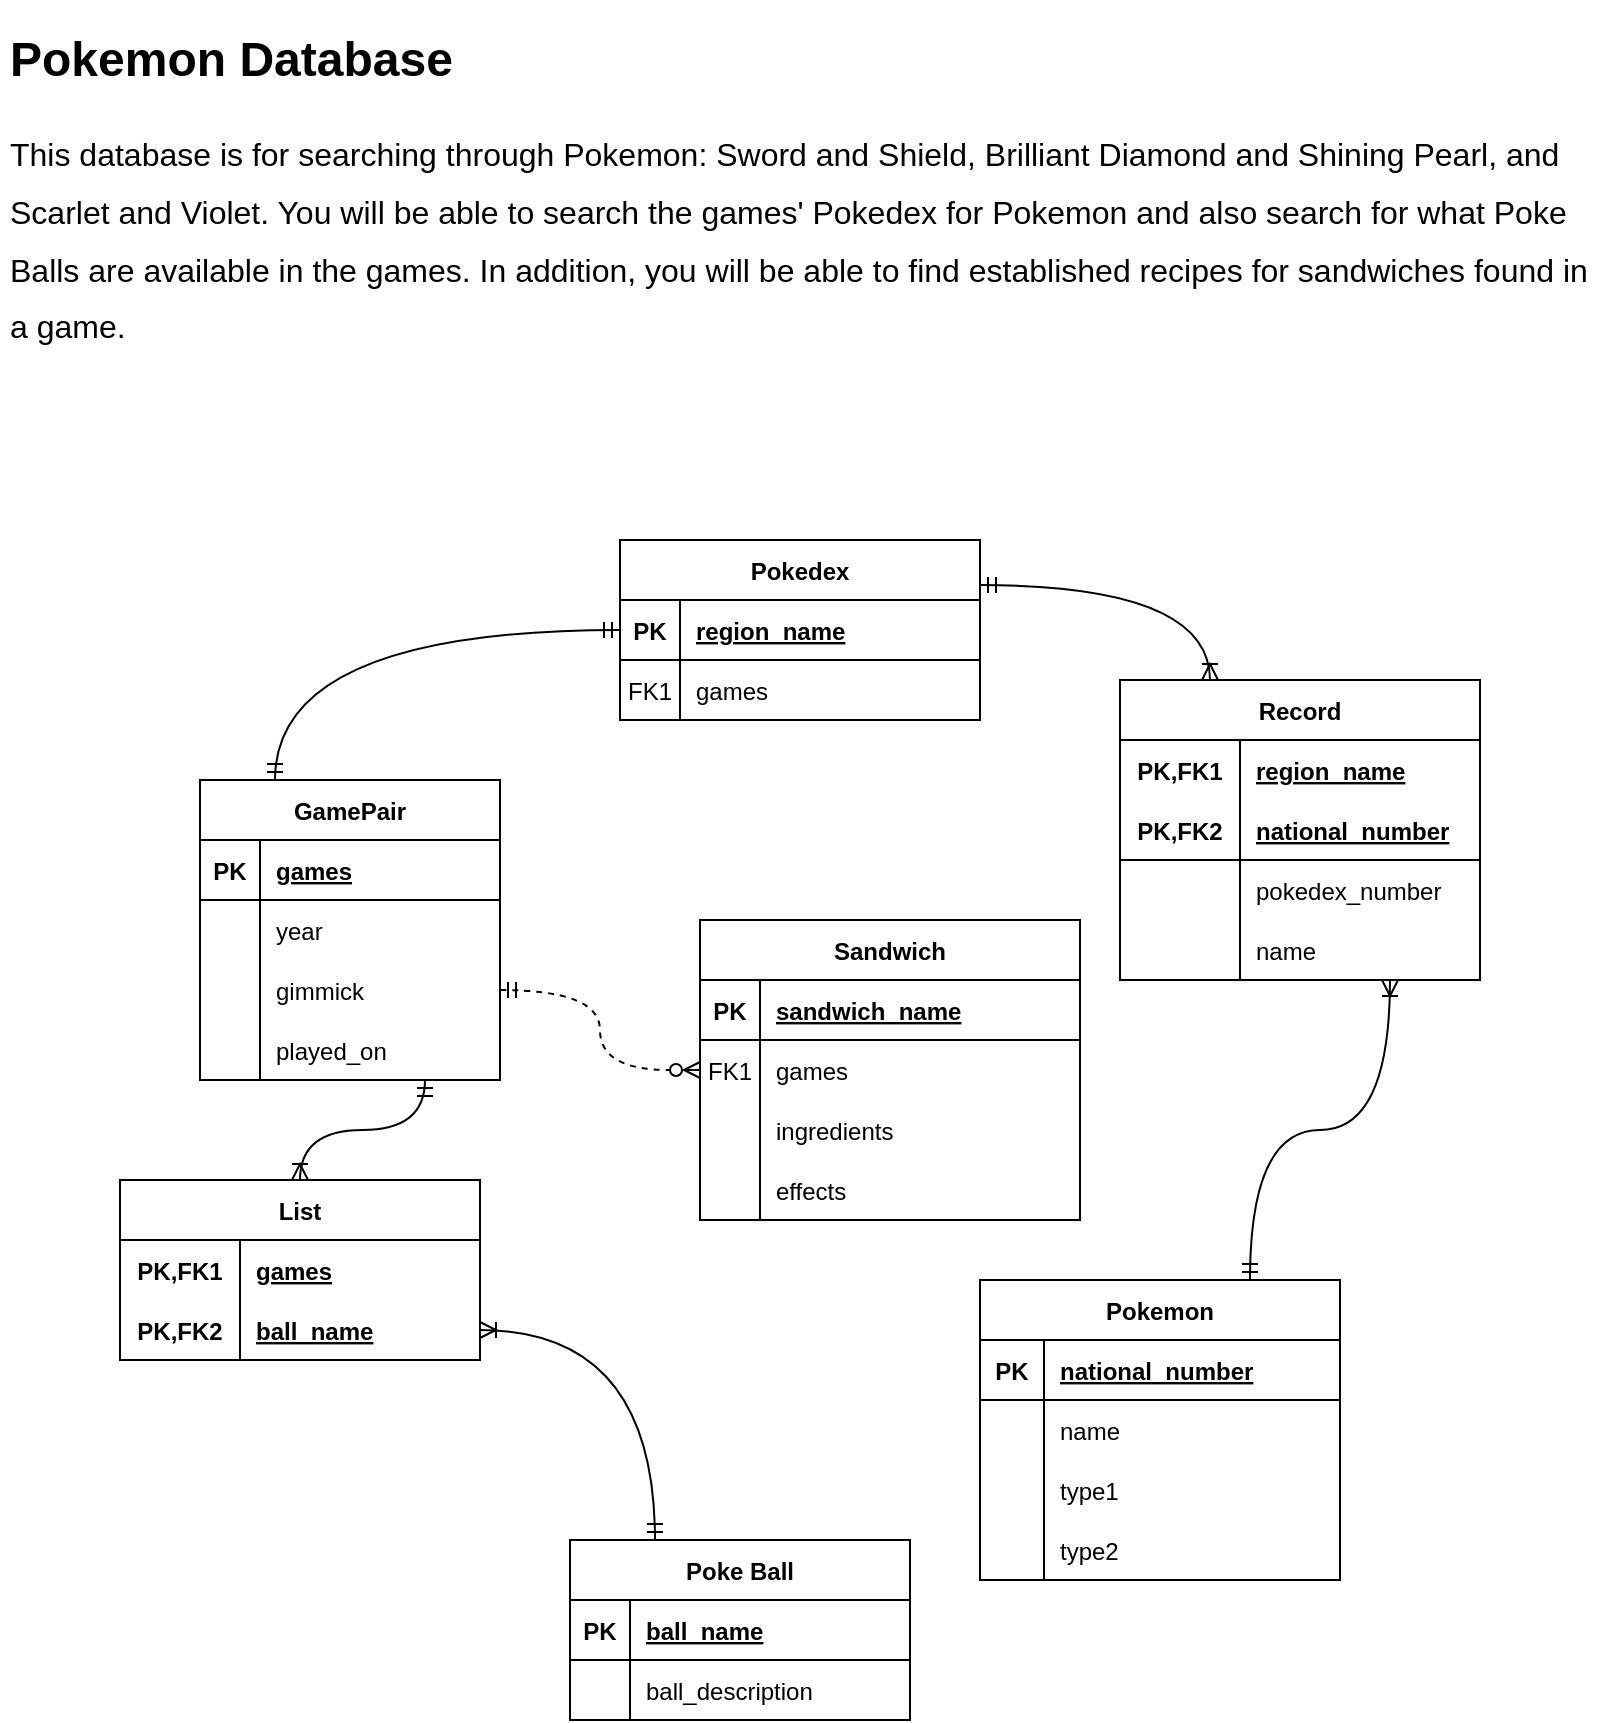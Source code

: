 <mxfile version="20.8.16" type="device"><diagram id="R2lEEEUBdFMjLlhIrx00" name="Page-1"><mxGraphModel dx="1067" dy="717" grid="0" gridSize="10" guides="1" tooltips="1" connect="0" arrows="1" fold="1" page="1" pageScale="1" pageWidth="850" pageHeight="1100" math="0" shadow="0" extFonts="Permanent Marker^https://fonts.googleapis.com/css?family=Permanent+Marker"><root><mxCell id="0"/><mxCell id="1" parent="0"/><object label="Pokemon" pokemon="" id="zQ48UadD01MJDDWAqCfp-7"><mxCell style="shape=table;startSize=30;container=1;collapsible=1;childLayout=tableLayout;fixedRows=1;rowLines=0;fontStyle=1;align=center;resizeLast=1;" parent="1" vertex="1"><mxGeometry x="515" y="660" width="180" height="150" as="geometry"><mxRectangle x="558" y="191" width="90" height="30" as="alternateBounds"/></mxGeometry></mxCell></object><mxCell id="zQ48UadD01MJDDWAqCfp-8" value="" style="shape=partialRectangle;collapsible=0;dropTarget=0;pointerEvents=0;fillColor=none;points=[[0,0.5],[1,0.5]];portConstraint=eastwest;top=0;left=0;right=0;bottom=1;" parent="zQ48UadD01MJDDWAqCfp-7" vertex="1"><mxGeometry y="30" width="180" height="30" as="geometry"/></mxCell><mxCell id="zQ48UadD01MJDDWAqCfp-9" value="PK" style="shape=partialRectangle;overflow=hidden;connectable=0;fillColor=none;top=0;left=0;bottom=0;right=0;fontStyle=1;" parent="zQ48UadD01MJDDWAqCfp-8" vertex="1"><mxGeometry width="32.0" height="30" as="geometry"><mxRectangle width="32.0" height="30" as="alternateBounds"/></mxGeometry></mxCell><mxCell id="zQ48UadD01MJDDWAqCfp-10" value="national_number" style="shape=partialRectangle;overflow=hidden;connectable=0;fillColor=none;top=0;left=0;bottom=0;right=0;align=left;spacingLeft=6;fontStyle=5;" parent="zQ48UadD01MJDDWAqCfp-8" vertex="1"><mxGeometry x="32.0" width="148.0" height="30" as="geometry"><mxRectangle width="148.0" height="30" as="alternateBounds"/></mxGeometry></mxCell><mxCell id="zQ48UadD01MJDDWAqCfp-17" style="shape=partialRectangle;collapsible=0;dropTarget=0;pointerEvents=0;fillColor=none;points=[[0,0.5],[1,0.5]];portConstraint=eastwest;top=0;left=0;right=0;bottom=0;" parent="zQ48UadD01MJDDWAqCfp-7" vertex="1"><mxGeometry y="60" width="180" height="30" as="geometry"/></mxCell><mxCell id="zQ48UadD01MJDDWAqCfp-18" style="shape=partialRectangle;overflow=hidden;connectable=0;fillColor=none;top=0;left=0;bottom=0;right=0;" parent="zQ48UadD01MJDDWAqCfp-17" vertex="1"><mxGeometry width="32.0" height="30" as="geometry"><mxRectangle width="32.0" height="30" as="alternateBounds"/></mxGeometry></mxCell><mxCell id="zQ48UadD01MJDDWAqCfp-19" value="name" style="shape=partialRectangle;overflow=hidden;connectable=0;fillColor=none;top=0;left=0;bottom=0;right=0;align=left;spacingLeft=6;" parent="zQ48UadD01MJDDWAqCfp-17" vertex="1"><mxGeometry x="32.0" width="148.0" height="30" as="geometry"><mxRectangle width="148.0" height="30" as="alternateBounds"/></mxGeometry></mxCell><mxCell id="zQ48UadD01MJDDWAqCfp-20" value="" style="shape=partialRectangle;collapsible=0;dropTarget=0;pointerEvents=0;fillColor=none;points=[[0,0.5],[1,0.5]];portConstraint=eastwest;top=0;left=0;right=0;bottom=0;" parent="zQ48UadD01MJDDWAqCfp-7" vertex="1"><mxGeometry y="90" width="180" height="30" as="geometry"/></mxCell><mxCell id="zQ48UadD01MJDDWAqCfp-21" value="" style="shape=partialRectangle;overflow=hidden;connectable=0;fillColor=none;top=0;left=0;bottom=0;right=0;" parent="zQ48UadD01MJDDWAqCfp-20" vertex="1"><mxGeometry width="32.0" height="30" as="geometry"><mxRectangle width="32.0" height="30" as="alternateBounds"/></mxGeometry></mxCell><mxCell id="zQ48UadD01MJDDWAqCfp-22" value="type1" style="shape=partialRectangle;overflow=hidden;connectable=0;fillColor=none;top=0;left=0;bottom=0;right=0;align=left;spacingLeft=6;" parent="zQ48UadD01MJDDWAqCfp-20" vertex="1"><mxGeometry x="32.0" width="148.0" height="30" as="geometry"><mxRectangle width="148.0" height="30" as="alternateBounds"/></mxGeometry></mxCell><mxCell id="f-CghmyjE84IL4dNwQ15-1" style="shape=partialRectangle;collapsible=0;dropTarget=0;pointerEvents=0;fillColor=none;points=[[0,0.5],[1,0.5]];portConstraint=eastwest;top=0;left=0;right=0;bottom=0;" parent="zQ48UadD01MJDDWAqCfp-7" vertex="1"><mxGeometry y="120" width="180" height="30" as="geometry"/></mxCell><mxCell id="f-CghmyjE84IL4dNwQ15-2" style="shape=partialRectangle;overflow=hidden;connectable=0;fillColor=none;top=0;left=0;bottom=0;right=0;" parent="f-CghmyjE84IL4dNwQ15-1" vertex="1"><mxGeometry width="32.0" height="30" as="geometry"><mxRectangle width="32.0" height="30" as="alternateBounds"/></mxGeometry></mxCell><mxCell id="f-CghmyjE84IL4dNwQ15-3" value="type2" style="shape=partialRectangle;overflow=hidden;connectable=0;fillColor=none;top=0;left=0;bottom=0;right=0;align=left;spacingLeft=6;" parent="f-CghmyjE84IL4dNwQ15-1" vertex="1"><mxGeometry x="32.0" width="148.0" height="30" as="geometry"><mxRectangle width="148.0" height="30" as="alternateBounds"/></mxGeometry></mxCell><mxCell id="zQ48UadD01MJDDWAqCfp-26" value="Poke Ball" style="shape=table;startSize=30;container=1;collapsible=1;childLayout=tableLayout;fixedRows=1;rowLines=0;fontStyle=1;align=center;resizeLast=1;" parent="1" vertex="1"><mxGeometry x="310" y="790" width="170" height="90" as="geometry"/></mxCell><mxCell id="zQ48UadD01MJDDWAqCfp-27" value="" style="shape=partialRectangle;collapsible=0;dropTarget=0;pointerEvents=0;fillColor=none;points=[[0,0.5],[1,0.5]];portConstraint=eastwest;top=0;left=0;right=0;bottom=1;" parent="zQ48UadD01MJDDWAqCfp-26" vertex="1"><mxGeometry y="30" width="170" height="30" as="geometry"/></mxCell><mxCell id="zQ48UadD01MJDDWAqCfp-28" value="PK" style="shape=partialRectangle;overflow=hidden;connectable=0;fillColor=none;top=0;left=0;bottom=0;right=0;fontStyle=1;" parent="zQ48UadD01MJDDWAqCfp-27" vertex="1"><mxGeometry width="30" height="30" as="geometry"><mxRectangle width="30" height="30" as="alternateBounds"/></mxGeometry></mxCell><mxCell id="zQ48UadD01MJDDWAqCfp-29" value="ball_name" style="shape=partialRectangle;overflow=hidden;connectable=0;fillColor=none;top=0;left=0;bottom=0;right=0;align=left;spacingLeft=6;fontStyle=5;" parent="zQ48UadD01MJDDWAqCfp-27" vertex="1"><mxGeometry x="30" width="140" height="30" as="geometry"><mxRectangle width="140" height="30" as="alternateBounds"/></mxGeometry></mxCell><mxCell id="zQ48UadD01MJDDWAqCfp-33" style="shape=partialRectangle;collapsible=0;dropTarget=0;pointerEvents=0;fillColor=none;points=[[0,0.5],[1,0.5]];portConstraint=eastwest;top=0;left=0;right=0;bottom=0;" parent="zQ48UadD01MJDDWAqCfp-26" vertex="1"><mxGeometry y="60" width="170" height="30" as="geometry"/></mxCell><mxCell id="zQ48UadD01MJDDWAqCfp-34" style="shape=partialRectangle;overflow=hidden;connectable=0;fillColor=none;top=0;left=0;bottom=0;right=0;" parent="zQ48UadD01MJDDWAqCfp-33" vertex="1"><mxGeometry width="30" height="30" as="geometry"><mxRectangle width="30" height="30" as="alternateBounds"/></mxGeometry></mxCell><mxCell id="zQ48UadD01MJDDWAqCfp-35" value="ball_description" style="shape=partialRectangle;overflow=hidden;connectable=0;fillColor=none;top=0;left=0;bottom=0;right=0;align=left;spacingLeft=6;" parent="zQ48UadD01MJDDWAqCfp-33" vertex="1"><mxGeometry x="30" width="140" height="30" as="geometry"><mxRectangle width="140" height="30" as="alternateBounds"/></mxGeometry></mxCell><mxCell id="zQ48UadD01MJDDWAqCfp-42" style="edgeStyle=orthogonalEdgeStyle;curved=1;rounded=0;orthogonalLoop=1;jettySize=auto;html=1;exitX=0.25;exitY=0;exitDx=0;exitDy=0;entryX=0;entryY=0.5;entryDx=0;entryDy=0;startArrow=ERmandOne;startFill=0;endArrow=ERmandOne;endFill=0;" parent="1" source="zQ48UadD01MJDDWAqCfp-44" target="zQ48UadD01MJDDWAqCfp-80" edge="1"><mxGeometry relative="1" as="geometry"><mxPoint x="419" y="55" as="targetPoint"/></mxGeometry></mxCell><mxCell id="zQ48UadD01MJDDWAqCfp-43" style="edgeStyle=orthogonalEdgeStyle;curved=1;rounded=0;orthogonalLoop=1;jettySize=auto;html=1;exitX=1;exitY=0.5;exitDx=0;exitDy=0;entryX=0.5;entryY=0;entryDx=0;entryDy=0;fontSize=12;startArrow=ERoneToMany;startFill=0;endArrow=ERmandOne;endFill=0;" parent="1" source="PokMYxmwsfH27shSRTlI-47" target="zQ48UadD01MJDDWAqCfp-26" edge="1"><mxGeometry relative="1" as="geometry"><mxPoint x="267.0" y="664" as="targetPoint"/></mxGeometry></mxCell><mxCell id="f-CghmyjE84IL4dNwQ15-7" style="edgeStyle=orthogonalEdgeStyle;rounded=0;orthogonalLoop=1;jettySize=auto;html=1;exitX=0.75;exitY=1;exitDx=0;exitDy=0;entryX=0.5;entryY=0;entryDx=0;entryDy=0;curved=1;startArrow=ERmandOne;startFill=0;endArrow=ERoneToMany;endFill=0;" parent="1" source="zQ48UadD01MJDDWAqCfp-44" target="PokMYxmwsfH27shSRTlI-40" edge="1"><mxGeometry relative="1" as="geometry"/></mxCell><mxCell id="zQ48UadD01MJDDWAqCfp-44" value="GamePair" style="shape=table;startSize=30;container=1;collapsible=1;childLayout=tableLayout;fixedRows=1;rowLines=0;fontStyle=1;align=center;resizeLast=1;" parent="1" vertex="1"><mxGeometry x="125" y="410" width="150" height="150" as="geometry"/></mxCell><mxCell id="zQ48UadD01MJDDWAqCfp-45" value="" style="shape=partialRectangle;collapsible=0;dropTarget=0;pointerEvents=0;fillColor=none;points=[[0,0.5],[1,0.5]];portConstraint=eastwest;top=0;left=0;right=0;bottom=1;" parent="zQ48UadD01MJDDWAqCfp-44" vertex="1"><mxGeometry y="30" width="150" height="30" as="geometry"/></mxCell><mxCell id="zQ48UadD01MJDDWAqCfp-46" value="PK" style="shape=partialRectangle;overflow=hidden;connectable=0;fillColor=none;top=0;left=0;bottom=0;right=0;fontStyle=1;" parent="zQ48UadD01MJDDWAqCfp-45" vertex="1"><mxGeometry width="30" height="30" as="geometry"><mxRectangle width="30" height="30" as="alternateBounds"/></mxGeometry></mxCell><mxCell id="zQ48UadD01MJDDWAqCfp-47" value="games" style="shape=partialRectangle;overflow=hidden;connectable=0;fillColor=none;top=0;left=0;bottom=0;right=0;align=left;spacingLeft=6;fontStyle=5;" parent="zQ48UadD01MJDDWAqCfp-45" vertex="1"><mxGeometry x="30" width="120" height="30" as="geometry"><mxRectangle width="120" height="30" as="alternateBounds"/></mxGeometry></mxCell><mxCell id="zQ48UadD01MJDDWAqCfp-48" value="" style="shape=partialRectangle;collapsible=0;dropTarget=0;pointerEvents=0;fillColor=none;points=[[0,0.5],[1,0.5]];portConstraint=eastwest;top=0;left=0;right=0;bottom=0;" parent="zQ48UadD01MJDDWAqCfp-44" vertex="1"><mxGeometry y="60" width="150" height="30" as="geometry"/></mxCell><mxCell id="zQ48UadD01MJDDWAqCfp-49" value="" style="shape=partialRectangle;overflow=hidden;connectable=0;fillColor=none;top=0;left=0;bottom=0;right=0;" parent="zQ48UadD01MJDDWAqCfp-48" vertex="1"><mxGeometry width="30" height="30" as="geometry"><mxRectangle width="30" height="30" as="alternateBounds"/></mxGeometry></mxCell><mxCell id="zQ48UadD01MJDDWAqCfp-50" value="year" style="shape=partialRectangle;overflow=hidden;connectable=0;fillColor=none;top=0;left=0;bottom=0;right=0;align=left;spacingLeft=6;" parent="zQ48UadD01MJDDWAqCfp-48" vertex="1"><mxGeometry x="30" width="120" height="30" as="geometry"><mxRectangle width="120" height="30" as="alternateBounds"/></mxGeometry></mxCell><mxCell id="zQ48UadD01MJDDWAqCfp-51" style="shape=partialRectangle;collapsible=0;dropTarget=0;pointerEvents=0;fillColor=none;points=[[0,0.5],[1,0.5]];portConstraint=eastwest;top=0;left=0;right=0;bottom=0;" parent="zQ48UadD01MJDDWAqCfp-44" vertex="1"><mxGeometry y="90" width="150" height="30" as="geometry"/></mxCell><mxCell id="zQ48UadD01MJDDWAqCfp-52" style="shape=partialRectangle;overflow=hidden;connectable=0;fillColor=none;top=0;left=0;bottom=0;right=0;" parent="zQ48UadD01MJDDWAqCfp-51" vertex="1"><mxGeometry width="30" height="30" as="geometry"><mxRectangle width="30" height="30" as="alternateBounds"/></mxGeometry></mxCell><mxCell id="zQ48UadD01MJDDWAqCfp-53" value="gimmick" style="shape=partialRectangle;overflow=hidden;connectable=0;fillColor=none;top=0;left=0;bottom=0;right=0;align=left;spacingLeft=6;" parent="zQ48UadD01MJDDWAqCfp-51" vertex="1"><mxGeometry x="30" width="120" height="30" as="geometry"><mxRectangle width="120" height="30" as="alternateBounds"/></mxGeometry></mxCell><mxCell id="zQ48UadD01MJDDWAqCfp-54" style="shape=partialRectangle;collapsible=0;dropTarget=0;pointerEvents=0;fillColor=none;points=[[0,0.5],[1,0.5]];portConstraint=eastwest;top=0;left=0;right=0;bottom=0;" parent="zQ48UadD01MJDDWAqCfp-44" vertex="1"><mxGeometry y="120" width="150" height="30" as="geometry"/></mxCell><mxCell id="zQ48UadD01MJDDWAqCfp-55" style="shape=partialRectangle;overflow=hidden;connectable=0;fillColor=none;top=0;left=0;bottom=0;right=0;" parent="zQ48UadD01MJDDWAqCfp-54" vertex="1"><mxGeometry width="30" height="30" as="geometry"><mxRectangle width="30" height="30" as="alternateBounds"/></mxGeometry></mxCell><mxCell id="zQ48UadD01MJDDWAqCfp-56" value="played_on" style="shape=partialRectangle;overflow=hidden;connectable=0;fillColor=none;top=0;left=0;bottom=0;right=0;align=left;spacingLeft=6;" parent="zQ48UadD01MJDDWAqCfp-54" vertex="1"><mxGeometry x="30" width="120" height="30" as="geometry"><mxRectangle width="120" height="30" as="alternateBounds"/></mxGeometry></mxCell><mxCell id="zQ48UadD01MJDDWAqCfp-57" style="edgeStyle=orthogonalEdgeStyle;curved=1;rounded=0;orthogonalLoop=1;jettySize=auto;html=1;exitX=1;exitY=0.25;exitDx=0;exitDy=0;entryX=0.25;entryY=0;entryDx=0;entryDy=0;fontSize=12;startArrow=ERmandOne;startFill=0;endArrow=ERoneToMany;endFill=0;" parent="1" source="zQ48UadD01MJDDWAqCfp-79" target="PokMYxmwsfH27shSRTlI-26" edge="1"><mxGeometry relative="1" as="geometry"><mxPoint x="664.5" y="403" as="targetPoint"/><mxPoint x="669" y="55" as="sourcePoint"/></mxGeometry></mxCell><mxCell id="zQ48UadD01MJDDWAqCfp-58" value="Sandwich" style="shape=table;startSize=30;container=1;collapsible=1;childLayout=tableLayout;fixedRows=1;rowLines=0;fontStyle=1;align=center;resizeLast=1;" parent="1" vertex="1"><mxGeometry x="375" y="480" width="190" height="150" as="geometry"/></mxCell><mxCell id="zQ48UadD01MJDDWAqCfp-59" value="" style="shape=partialRectangle;collapsible=0;dropTarget=0;pointerEvents=0;fillColor=none;points=[[0,0.5],[1,0.5]];portConstraint=eastwest;top=0;left=0;right=0;bottom=1;" parent="zQ48UadD01MJDDWAqCfp-58" vertex="1"><mxGeometry y="30" width="190" height="30" as="geometry"/></mxCell><mxCell id="zQ48UadD01MJDDWAqCfp-60" value="PK" style="shape=partialRectangle;overflow=hidden;connectable=0;fillColor=none;top=0;left=0;bottom=0;right=0;fontStyle=1;" parent="zQ48UadD01MJDDWAqCfp-59" vertex="1"><mxGeometry width="30" height="30" as="geometry"><mxRectangle width="30" height="30" as="alternateBounds"/></mxGeometry></mxCell><mxCell id="zQ48UadD01MJDDWAqCfp-61" value="sandwich_name" style="shape=partialRectangle;overflow=hidden;connectable=0;fillColor=none;top=0;left=0;bottom=0;right=0;align=left;spacingLeft=6;fontStyle=5;" parent="zQ48UadD01MJDDWAqCfp-59" vertex="1"><mxGeometry x="30" width="160" height="30" as="geometry"><mxRectangle width="160" height="30" as="alternateBounds"/></mxGeometry></mxCell><mxCell id="zQ48UadD01MJDDWAqCfp-62" value="" style="shape=partialRectangle;collapsible=0;dropTarget=0;pointerEvents=0;fillColor=none;points=[[0,0.5],[1,0.5]];portConstraint=eastwest;top=0;left=0;right=0;bottom=0;" parent="zQ48UadD01MJDDWAqCfp-58" vertex="1"><mxGeometry y="60" width="190" height="30" as="geometry"/></mxCell><mxCell id="zQ48UadD01MJDDWAqCfp-63" value="FK1" style="shape=partialRectangle;overflow=hidden;connectable=0;fillColor=none;top=0;left=0;bottom=0;right=0;" parent="zQ48UadD01MJDDWAqCfp-62" vertex="1"><mxGeometry width="30" height="30" as="geometry"><mxRectangle width="30" height="30" as="alternateBounds"/></mxGeometry></mxCell><mxCell id="zQ48UadD01MJDDWAqCfp-64" value="games" style="shape=partialRectangle;overflow=hidden;connectable=0;fillColor=none;top=0;left=0;bottom=0;right=0;align=left;spacingLeft=6;" parent="zQ48UadD01MJDDWAqCfp-62" vertex="1"><mxGeometry x="30" width="160" height="30" as="geometry"><mxRectangle width="160" height="30" as="alternateBounds"/></mxGeometry></mxCell><mxCell id="zQ48UadD01MJDDWAqCfp-65" style="shape=partialRectangle;collapsible=0;dropTarget=0;pointerEvents=0;fillColor=none;points=[[0,0.5],[1,0.5]];portConstraint=eastwest;top=0;left=0;right=0;bottom=0;" parent="zQ48UadD01MJDDWAqCfp-58" vertex="1"><mxGeometry y="90" width="190" height="30" as="geometry"/></mxCell><mxCell id="zQ48UadD01MJDDWAqCfp-66" style="shape=partialRectangle;overflow=hidden;connectable=0;fillColor=none;top=0;left=0;bottom=0;right=0;" parent="zQ48UadD01MJDDWAqCfp-65" vertex="1"><mxGeometry width="30" height="30" as="geometry"><mxRectangle width="30" height="30" as="alternateBounds"/></mxGeometry></mxCell><mxCell id="zQ48UadD01MJDDWAqCfp-67" value="ingredients" style="shape=partialRectangle;overflow=hidden;connectable=0;fillColor=none;top=0;left=0;bottom=0;right=0;align=left;spacingLeft=6;" parent="zQ48UadD01MJDDWAqCfp-65" vertex="1"><mxGeometry x="30" width="160" height="30" as="geometry"><mxRectangle width="160" height="30" as="alternateBounds"/></mxGeometry></mxCell><mxCell id="zQ48UadD01MJDDWAqCfp-68" style="shape=partialRectangle;collapsible=0;dropTarget=0;pointerEvents=0;fillColor=none;points=[[0,0.5],[1,0.5]];portConstraint=eastwest;top=0;left=0;right=0;bottom=0;" parent="zQ48UadD01MJDDWAqCfp-58" vertex="1"><mxGeometry y="120" width="190" height="30" as="geometry"/></mxCell><mxCell id="zQ48UadD01MJDDWAqCfp-69" style="shape=partialRectangle;overflow=hidden;connectable=0;fillColor=none;top=0;left=0;bottom=0;right=0;" parent="zQ48UadD01MJDDWAqCfp-68" vertex="1"><mxGeometry width="30" height="30" as="geometry"><mxRectangle width="30" height="30" as="alternateBounds"/></mxGeometry></mxCell><mxCell id="zQ48UadD01MJDDWAqCfp-70" value="effects" style="shape=partialRectangle;overflow=hidden;connectable=0;fillColor=none;top=0;left=0;bottom=0;right=0;align=left;spacingLeft=6;" parent="zQ48UadD01MJDDWAqCfp-68" vertex="1"><mxGeometry x="30" width="160" height="30" as="geometry"><mxRectangle width="160" height="30" as="alternateBounds"/></mxGeometry></mxCell><mxCell id="zQ48UadD01MJDDWAqCfp-74" style="edgeStyle=orthogonalEdgeStyle;curved=1;rounded=0;orthogonalLoop=1;jettySize=auto;html=1;exitX=1;exitY=0.5;exitDx=0;exitDy=0;entryX=0;entryY=0.5;entryDx=0;entryDy=0;fontSize=12;startArrow=ERmandOne;startFill=0;endArrow=ERzeroToMany;endFill=0;dashed=1;" parent="1" source="zQ48UadD01MJDDWAqCfp-51" target="zQ48UadD01MJDDWAqCfp-62" edge="1"><mxGeometry relative="1" as="geometry"/></mxCell><mxCell id="zQ48UadD01MJDDWAqCfp-79" value="Pokedex" style="shape=table;startSize=30;container=1;collapsible=1;childLayout=tableLayout;fixedRows=1;rowLines=0;fontStyle=1;align=center;resizeLast=1;" parent="1" vertex="1"><mxGeometry x="335" y="290" width="180" height="90" as="geometry"/></mxCell><mxCell id="zQ48UadD01MJDDWAqCfp-80" value="" style="shape=partialRectangle;collapsible=0;dropTarget=0;pointerEvents=0;fillColor=none;points=[[0,0.5],[1,0.5]];portConstraint=eastwest;top=0;left=0;right=0;bottom=1;" parent="zQ48UadD01MJDDWAqCfp-79" vertex="1"><mxGeometry y="30" width="180" height="30" as="geometry"/></mxCell><mxCell id="zQ48UadD01MJDDWAqCfp-81" value="PK" style="shape=partialRectangle;overflow=hidden;connectable=0;fillColor=none;top=0;left=0;bottom=0;right=0;fontStyle=1;" parent="zQ48UadD01MJDDWAqCfp-80" vertex="1"><mxGeometry width="30" height="30" as="geometry"><mxRectangle width="30" height="30" as="alternateBounds"/></mxGeometry></mxCell><mxCell id="zQ48UadD01MJDDWAqCfp-82" value="region_name" style="shape=partialRectangle;overflow=hidden;connectable=0;fillColor=none;top=0;left=0;bottom=0;right=0;align=left;spacingLeft=6;fontStyle=5;" parent="zQ48UadD01MJDDWAqCfp-80" vertex="1"><mxGeometry x="30" width="150" height="30" as="geometry"><mxRectangle width="150" height="30" as="alternateBounds"/></mxGeometry></mxCell><mxCell id="zQ48UadD01MJDDWAqCfp-83" value="" style="shape=partialRectangle;collapsible=0;dropTarget=0;pointerEvents=0;fillColor=none;points=[[0,0.5],[1,0.5]];portConstraint=eastwest;top=0;left=0;right=0;bottom=0;" parent="zQ48UadD01MJDDWAqCfp-79" vertex="1"><mxGeometry y="60" width="180" height="30" as="geometry"/></mxCell><mxCell id="zQ48UadD01MJDDWAqCfp-84" value="FK1" style="shape=partialRectangle;overflow=hidden;connectable=0;fillColor=none;top=0;left=0;bottom=0;right=0;" parent="zQ48UadD01MJDDWAqCfp-83" vertex="1"><mxGeometry width="30" height="30" as="geometry"><mxRectangle width="30" height="30" as="alternateBounds"/></mxGeometry></mxCell><mxCell id="zQ48UadD01MJDDWAqCfp-85" value="games" style="shape=partialRectangle;overflow=hidden;connectable=0;fillColor=none;top=0;left=0;bottom=0;right=0;align=left;spacingLeft=6;" parent="zQ48UadD01MJDDWAqCfp-83" vertex="1"><mxGeometry x="30" width="150" height="30" as="geometry"><mxRectangle width="150" height="30" as="alternateBounds"/></mxGeometry></mxCell><mxCell id="zQ48UadD01MJDDWAqCfp-86" value="&lt;h1&gt;&lt;span style=&quot;background-color: initial;&quot;&gt;Pokemon Database&lt;/span&gt;&lt;/h1&gt;&lt;h1&gt;&lt;span style=&quot;background-color: initial; font-weight: normal;&quot;&gt;&lt;font style=&quot;font-size: 16px;&quot;&gt;This database is for searching through Pokemon: Sword and Shield, Brilliant Diamond and Shining Pearl, and Scarlet and Violet. You will be able to search the games' Pokedex for Pokemon and also search for what Poke Balls are available in the games. In addition, you will be able to find established recipes for sandwiches found in a game.&lt;/font&gt;&lt;/span&gt;&lt;br&gt;&lt;/h1&gt;" style="text;html=1;strokeColor=none;fillColor=none;spacing=5;spacingTop=-20;whiteSpace=wrap;overflow=hidden;rounded=0;" parent="1" vertex="1"><mxGeometry x="25" y="30" width="800" height="190" as="geometry"/></mxCell><mxCell id="PokMYxmwsfH27shSRTlI-39" style="edgeStyle=orthogonalEdgeStyle;rounded=0;orthogonalLoop=1;jettySize=auto;html=1;exitX=0.75;exitY=1;exitDx=0;exitDy=0;entryX=0.75;entryY=0;entryDx=0;entryDy=0;endArrow=ERmandOne;endFill=0;curved=1;startArrow=ERoneToMany;startFill=0;" parent="1" source="PokMYxmwsfH27shSRTlI-26" target="zQ48UadD01MJDDWAqCfp-7" edge="1"><mxGeometry relative="1" as="geometry"/></mxCell><mxCell id="PokMYxmwsfH27shSRTlI-26" value="Record" style="shape=table;startSize=30;container=1;collapsible=1;childLayout=tableLayout;fixedRows=1;rowLines=0;fontStyle=1;align=center;resizeLast=1;" parent="1" vertex="1"><mxGeometry x="585" y="360" width="180" height="150" as="geometry"/></mxCell><mxCell id="PokMYxmwsfH27shSRTlI-27" value="" style="shape=tableRow;horizontal=0;startSize=0;swimlaneHead=0;swimlaneBody=0;fillColor=none;collapsible=0;dropTarget=0;points=[[0,0.5],[1,0.5]];portConstraint=eastwest;top=0;left=0;right=0;bottom=0;" parent="PokMYxmwsfH27shSRTlI-26" vertex="1"><mxGeometry y="30" width="180" height="30" as="geometry"/></mxCell><mxCell id="PokMYxmwsfH27shSRTlI-28" value="PK,FK1" style="shape=partialRectangle;connectable=0;fillColor=none;top=0;left=0;bottom=0;right=0;fontStyle=1;overflow=hidden;" parent="PokMYxmwsfH27shSRTlI-27" vertex="1"><mxGeometry width="60" height="30" as="geometry"><mxRectangle width="60" height="30" as="alternateBounds"/></mxGeometry></mxCell><mxCell id="PokMYxmwsfH27shSRTlI-29" value="region_name" style="shape=partialRectangle;connectable=0;fillColor=none;top=0;left=0;bottom=0;right=0;align=left;spacingLeft=6;fontStyle=5;overflow=hidden;" parent="PokMYxmwsfH27shSRTlI-27" vertex="1"><mxGeometry x="60" width="120" height="30" as="geometry"><mxRectangle width="120" height="30" as="alternateBounds"/></mxGeometry></mxCell><mxCell id="PokMYxmwsfH27shSRTlI-30" value="" style="shape=tableRow;horizontal=0;startSize=0;swimlaneHead=0;swimlaneBody=0;fillColor=none;collapsible=0;dropTarget=0;points=[[0,0.5],[1,0.5]];portConstraint=eastwest;top=0;left=0;right=0;bottom=1;" parent="PokMYxmwsfH27shSRTlI-26" vertex="1"><mxGeometry y="60" width="180" height="30" as="geometry"/></mxCell><mxCell id="PokMYxmwsfH27shSRTlI-31" value="PK,FK2" style="shape=partialRectangle;connectable=0;fillColor=none;top=0;left=0;bottom=0;right=0;fontStyle=1;overflow=hidden;" parent="PokMYxmwsfH27shSRTlI-30" vertex="1"><mxGeometry width="60" height="30" as="geometry"><mxRectangle width="60" height="30" as="alternateBounds"/></mxGeometry></mxCell><mxCell id="PokMYxmwsfH27shSRTlI-32" value="national_number" style="shape=partialRectangle;connectable=0;fillColor=none;top=0;left=0;bottom=0;right=0;align=left;spacingLeft=6;fontStyle=5;overflow=hidden;" parent="PokMYxmwsfH27shSRTlI-30" vertex="1"><mxGeometry x="60" width="120" height="30" as="geometry"><mxRectangle width="120" height="30" as="alternateBounds"/></mxGeometry></mxCell><mxCell id="PokMYxmwsfH27shSRTlI-36" value="" style="shape=tableRow;horizontal=0;startSize=0;swimlaneHead=0;swimlaneBody=0;fillColor=none;collapsible=0;dropTarget=0;points=[[0,0.5],[1,0.5]];portConstraint=eastwest;top=0;left=0;right=0;bottom=0;" parent="PokMYxmwsfH27shSRTlI-26" vertex="1"><mxGeometry y="90" width="180" height="30" as="geometry"/></mxCell><mxCell id="PokMYxmwsfH27shSRTlI-37" value="" style="shape=partialRectangle;connectable=0;fillColor=none;top=0;left=0;bottom=0;right=0;editable=1;overflow=hidden;" parent="PokMYxmwsfH27shSRTlI-36" vertex="1"><mxGeometry width="60" height="30" as="geometry"><mxRectangle width="60" height="30" as="alternateBounds"/></mxGeometry></mxCell><mxCell id="PokMYxmwsfH27shSRTlI-38" value="pokedex_number" style="shape=partialRectangle;connectable=0;fillColor=none;top=0;left=0;bottom=0;right=0;align=left;spacingLeft=6;overflow=hidden;" parent="PokMYxmwsfH27shSRTlI-36" vertex="1"><mxGeometry x="60" width="120" height="30" as="geometry"><mxRectangle width="120" height="30" as="alternateBounds"/></mxGeometry></mxCell><mxCell id="f-CghmyjE84IL4dNwQ15-4" style="shape=tableRow;horizontal=0;startSize=0;swimlaneHead=0;swimlaneBody=0;fillColor=none;collapsible=0;dropTarget=0;points=[[0,0.5],[1,0.5]];portConstraint=eastwest;top=0;left=0;right=0;bottom=0;" parent="PokMYxmwsfH27shSRTlI-26" vertex="1"><mxGeometry y="120" width="180" height="30" as="geometry"/></mxCell><mxCell id="f-CghmyjE84IL4dNwQ15-5" style="shape=partialRectangle;connectable=0;fillColor=none;top=0;left=0;bottom=0;right=0;editable=1;overflow=hidden;" parent="f-CghmyjE84IL4dNwQ15-4" vertex="1"><mxGeometry width="60" height="30" as="geometry"><mxRectangle width="60" height="30" as="alternateBounds"/></mxGeometry></mxCell><mxCell id="f-CghmyjE84IL4dNwQ15-6" value="name" style="shape=partialRectangle;connectable=0;fillColor=none;top=0;left=0;bottom=0;right=0;align=left;spacingLeft=6;overflow=hidden;" parent="f-CghmyjE84IL4dNwQ15-4" vertex="1"><mxGeometry x="60" width="120" height="30" as="geometry"><mxRectangle width="120" height="30" as="alternateBounds"/></mxGeometry></mxCell><mxCell id="PokMYxmwsfH27shSRTlI-40" value="List" style="shape=table;startSize=30;container=1;collapsible=1;childLayout=tableLayout;fixedRows=1;rowLines=0;fontStyle=1;align=center;resizeLast=1;" parent="1" vertex="1"><mxGeometry x="85" y="610" width="180" height="90" as="geometry"/></mxCell><mxCell id="PokMYxmwsfH27shSRTlI-41" value="" style="shape=tableRow;horizontal=0;startSize=0;swimlaneHead=0;swimlaneBody=0;fillColor=none;collapsible=0;dropTarget=0;points=[[0,0.5],[1,0.5]];portConstraint=eastwest;top=0;left=0;right=0;bottom=0;" parent="PokMYxmwsfH27shSRTlI-40" vertex="1"><mxGeometry y="30" width="180" height="30" as="geometry"/></mxCell><mxCell id="PokMYxmwsfH27shSRTlI-42" value="PK,FK1" style="shape=partialRectangle;connectable=0;fillColor=none;top=0;left=0;bottom=0;right=0;fontStyle=1;overflow=hidden;" parent="PokMYxmwsfH27shSRTlI-41" vertex="1"><mxGeometry width="60" height="30" as="geometry"><mxRectangle width="60" height="30" as="alternateBounds"/></mxGeometry></mxCell><mxCell id="PokMYxmwsfH27shSRTlI-43" value="games" style="shape=partialRectangle;connectable=0;fillColor=none;top=0;left=0;bottom=0;right=0;align=left;spacingLeft=6;fontStyle=5;overflow=hidden;" parent="PokMYxmwsfH27shSRTlI-41" vertex="1"><mxGeometry x="60" width="120" height="30" as="geometry"><mxRectangle width="120" height="30" as="alternateBounds"/></mxGeometry></mxCell><mxCell id="PokMYxmwsfH27shSRTlI-44" value="" style="shape=tableRow;horizontal=0;startSize=0;swimlaneHead=0;swimlaneBody=0;fillColor=none;collapsible=0;dropTarget=0;points=[[0,0.5],[1,0.5]];portConstraint=eastwest;top=0;left=0;right=0;bottom=1;" parent="PokMYxmwsfH27shSRTlI-40" vertex="1"><mxGeometry y="60" width="180" height="30" as="geometry"/></mxCell><mxCell id="PokMYxmwsfH27shSRTlI-45" value="PK,FK2" style="shape=partialRectangle;connectable=0;fillColor=none;top=0;left=0;bottom=0;right=0;fontStyle=1;overflow=hidden;" parent="PokMYxmwsfH27shSRTlI-44" vertex="1"><mxGeometry width="60" height="30" as="geometry"><mxRectangle width="60" height="30" as="alternateBounds"/></mxGeometry></mxCell><mxCell id="PokMYxmwsfH27shSRTlI-46" value="ball_name" style="shape=partialRectangle;connectable=0;fillColor=none;top=0;left=0;bottom=0;right=0;align=left;spacingLeft=6;fontStyle=5;overflow=hidden;" parent="PokMYxmwsfH27shSRTlI-44" vertex="1"><mxGeometry x="60" width="120" height="30" as="geometry"><mxRectangle width="120" height="30" as="alternateBounds"/></mxGeometry></mxCell><mxCell id="be3l1qC2LchyckgiKM5J-1" style="edgeStyle=orthogonalEdgeStyle;rounded=0;orthogonalLoop=1;jettySize=auto;html=1;exitX=1;exitY=0.5;exitDx=0;exitDy=0;entryX=0.25;entryY=0;entryDx=0;entryDy=0;curved=1;startArrow=ERoneToMany;startFill=0;endArrow=ERmandOne;endFill=0;" edge="1" parent="1" source="PokMYxmwsfH27shSRTlI-44" target="zQ48UadD01MJDDWAqCfp-26"><mxGeometry relative="1" as="geometry"/></mxCell></root></mxGraphModel></diagram></mxfile>